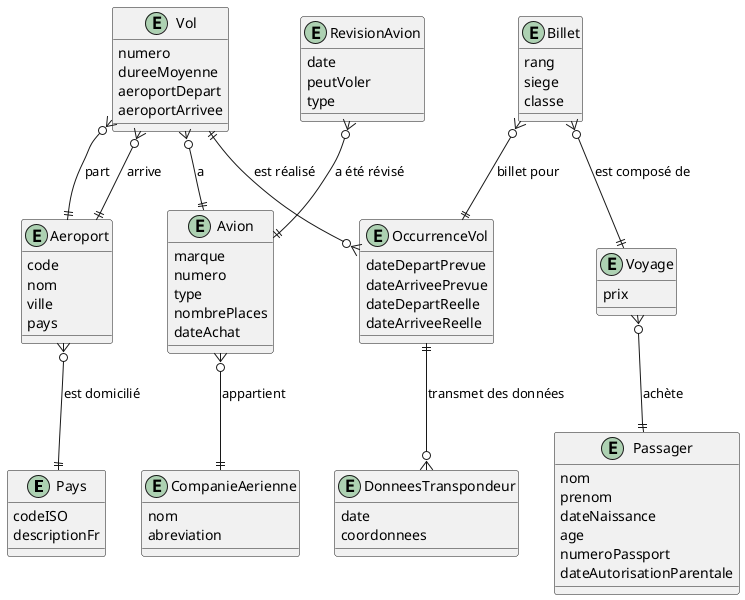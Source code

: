 @startuml erd_airline_reservation_logique

entity Pays {
    codeISO
    descriptionFr
}

entity Aeroport {
    code
    nom
    ville
    pays
}

entity OccurrenceVol {
    dateDepartPrevue
    dateArriveePrevue
    dateDepartReelle
    dateArriveeReelle
}

entity Vol {
    numero
    dureeMoyenne
    aeroportDepart
    aeroportArrivee
}

entity DonneesTranspondeur {
    date
    coordonnees
}

entity Avion {
    marque
    numero
    type
    nombrePlaces
    dateAchat
}

entity RevisionAvion {
    date
    peutVoler
    type 
    ' https://fr.wikipedia.org/wiki/Visites_de_maintenance_des_avions
    ' A : / mois ou 500h de vol
    ' C : 
}

entity CompanieAerienne {
    nom
    abreviation
}

entity Voyage {
    prix
}

entity Billet {
    rang
    siege
    classe
}

entity Passager {
    nom
    prenom
    dateNaissance
    age
    numeroPassport
    dateAutorisationParentale
}

Vol }o--|| Aeroport: arrive
Vol }o--|| Aeroport: part
Vol }o--|| Avion: a
Vol ||--o{ OccurrenceVol: est réalisé

Avion }o--|| CompanieAerienne: appartient

Billet }o--|| Voyage: est composé de
Billet }o--|| OccurrenceVol: billet pour

Voyage }o--|| Passager: achète

Aeroport }o--|| Pays: est domicilié

OccurrenceVol ||--o{ DonneesTranspondeur: transmet des données

RevisionAvion }o--|| Avion: a été révisé

@enduml
